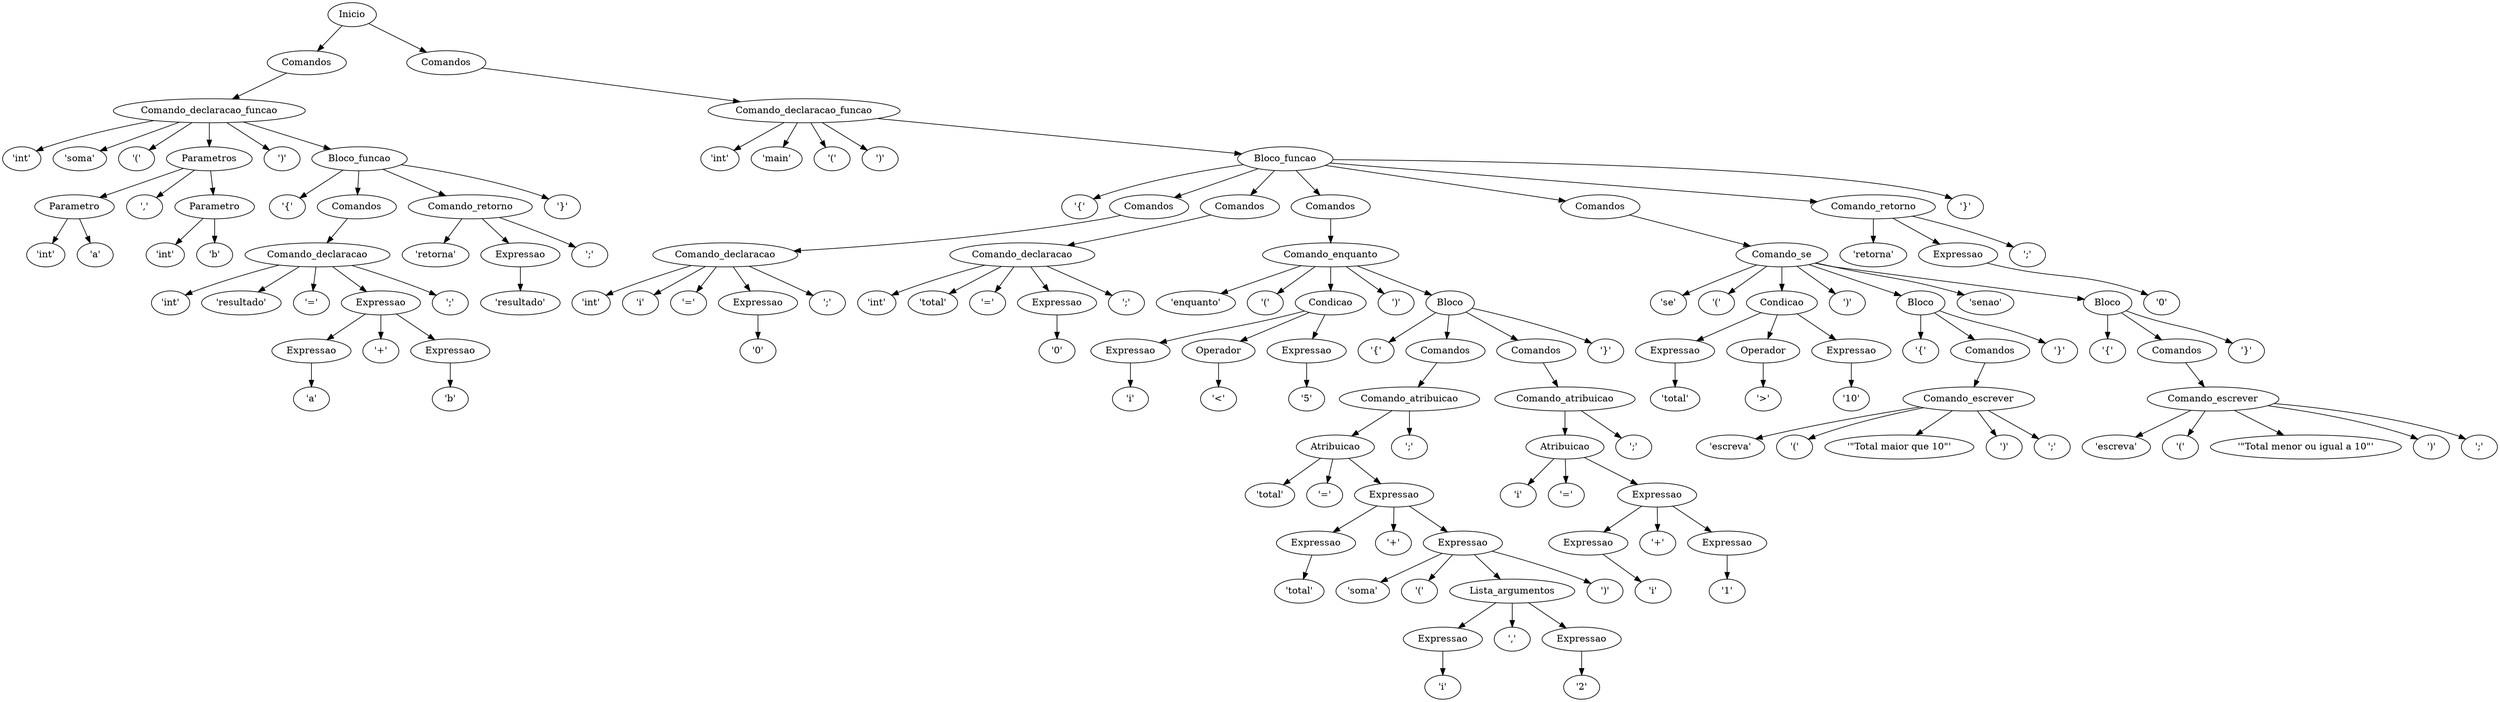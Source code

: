 digraph AST {
n0 [label="Inicio"];
n1 [label="Comandos"];
n2 [label="Comando_declaracao_funcao"];
n3 [label="'int'"];
n2 -> n3;
n4 [label="'soma'"];
n2 -> n4;
n5 [label="'('"];
n2 -> n5;
n6 [label="Parametros"];
n7 [label="Parametro"];
n8 [label="'int'"];
n7 -> n8;
n9 [label="'a'"];
n7 -> n9;
n6 -> n7;
n10 [label="','"];
n6 -> n10;
n11 [label="Parametro"];
n12 [label="'int'"];
n11 -> n12;
n13 [label="'b'"];
n11 -> n13;
n6 -> n11;
n2 -> n6;
n14 [label="')'"];
n2 -> n14;
n15 [label="Bloco_funcao"];
n16 [label="'{'"];
n15 -> n16;
n17 [label="Comandos"];
n18 [label="Comando_declaracao"];
n19 [label="'int'"];
n18 -> n19;
n20 [label="'resultado'"];
n18 -> n20;
n21 [label="'='"];
n18 -> n21;
n22 [label="Expressao"];
n23 [label="Expressao"];
n24 [label="'a'"];
n23 -> n24;
n22 -> n23;
n25 [label="'+'"];
n22 -> n25;
n26 [label="Expressao"];
n27 [label="'b'"];
n26 -> n27;
n22 -> n26;
n18 -> n22;
n28 [label="';'"];
n18 -> n28;
n17 -> n18;
n15 -> n17;
n29 [label="Comando_retorno"];
n30 [label="'retorna'"];
n29 -> n30;
n31 [label="Expressao"];
n32 [label="'resultado'"];
n31 -> n32;
n29 -> n31;
n33 [label="';'"];
n29 -> n33;
n15 -> n29;
n34 [label="'}'"];
n15 -> n34;
n2 -> n15;
n1 -> n2;
n0 -> n1;
n35 [label="Comandos"];
n36 [label="Comando_declaracao_funcao"];
n37 [label="'int'"];
n36 -> n37;
n38 [label="'main'"];
n36 -> n38;
n39 [label="'('"];
n36 -> n39;
n40 [label="')'"];
n36 -> n40;
n41 [label="Bloco_funcao"];
n42 [label="'{'"];
n41 -> n42;
n43 [label="Comandos"];
n44 [label="Comando_declaracao"];
n45 [label="'int'"];
n44 -> n45;
n46 [label="'i'"];
n44 -> n46;
n47 [label="'='"];
n44 -> n47;
n48 [label="Expressao"];
n49 [label="'0'"];
n48 -> n49;
n44 -> n48;
n50 [label="';'"];
n44 -> n50;
n43 -> n44;
n41 -> n43;
n51 [label="Comandos"];
n52 [label="Comando_declaracao"];
n53 [label="'int'"];
n52 -> n53;
n54 [label="'total'"];
n52 -> n54;
n55 [label="'='"];
n52 -> n55;
n56 [label="Expressao"];
n57 [label="'0'"];
n56 -> n57;
n52 -> n56;
n58 [label="';'"];
n52 -> n58;
n51 -> n52;
n41 -> n51;
n59 [label="Comandos"];
n60 [label="Comando_enquanto"];
n61 [label="'enquanto'"];
n60 -> n61;
n62 [label="'('"];
n60 -> n62;
n63 [label="Condicao"];
n64 [label="Expressao"];
n65 [label="'i'"];
n64 -> n65;
n63 -> n64;
n66 [label="Operador"];
n67 [label="'<'"];
n66 -> n67;
n63 -> n66;
n68 [label="Expressao"];
n69 [label="'5'"];
n68 -> n69;
n63 -> n68;
n60 -> n63;
n70 [label="')'"];
n60 -> n70;
n71 [label="Bloco"];
n72 [label="'{'"];
n71 -> n72;
n73 [label="Comandos"];
n74 [label="Comando_atribuicao"];
n75 [label="Atribuicao"];
n76 [label="'total'"];
n75 -> n76;
n77 [label="'='"];
n75 -> n77;
n78 [label="Expressao"];
n79 [label="Expressao"];
n80 [label="'total'"];
n79 -> n80;
n78 -> n79;
n81 [label="'+'"];
n78 -> n81;
n82 [label="Expressao"];
n83 [label="'soma'"];
n82 -> n83;
n84 [label="'('"];
n82 -> n84;
n85 [label="Lista_argumentos"];
n86 [label="Expressao"];
n87 [label="'i'"];
n86 -> n87;
n85 -> n86;
n88 [label="','"];
n85 -> n88;
n89 [label="Expressao"];
n90 [label="'2'"];
n89 -> n90;
n85 -> n89;
n82 -> n85;
n91 [label="')'"];
n82 -> n91;
n78 -> n82;
n75 -> n78;
n74 -> n75;
n92 [label="';'"];
n74 -> n92;
n73 -> n74;
n71 -> n73;
n93 [label="Comandos"];
n94 [label="Comando_atribuicao"];
n95 [label="Atribuicao"];
n96 [label="'i'"];
n95 -> n96;
n97 [label="'='"];
n95 -> n97;
n98 [label="Expressao"];
n99 [label="Expressao"];
n100 [label="'i'"];
n99 -> n100;
n98 -> n99;
n101 [label="'+'"];
n98 -> n101;
n102 [label="Expressao"];
n103 [label="'1'"];
n102 -> n103;
n98 -> n102;
n95 -> n98;
n94 -> n95;
n104 [label="';'"];
n94 -> n104;
n93 -> n94;
n71 -> n93;
n105 [label="'}'"];
n71 -> n105;
n60 -> n71;
n59 -> n60;
n41 -> n59;
n106 [label="Comandos"];
n107 [label="Comando_se"];
n108 [label="'se'"];
n107 -> n108;
n109 [label="'('"];
n107 -> n109;
n110 [label="Condicao"];
n111 [label="Expressao"];
n112 [label="'total'"];
n111 -> n112;
n110 -> n111;
n113 [label="Operador"];
n114 [label="'>'"];
n113 -> n114;
n110 -> n113;
n115 [label="Expressao"];
n116 [label="'10'"];
n115 -> n116;
n110 -> n115;
n107 -> n110;
n117 [label="')'"];
n107 -> n117;
n118 [label="Bloco"];
n119 [label="'{'"];
n118 -> n119;
n120 [label="Comandos"];
n121 [label="Comando_escrever"];
n122 [label="'escreva'"];
n121 -> n122;
n123 [label="'('"];
n121 -> n123;
n124 [label="'\"Total maior que 10\"'"];
n121 -> n124;
n125 [label="')'"];
n121 -> n125;
n126 [label="';'"];
n121 -> n126;
n120 -> n121;
n118 -> n120;
n127 [label="'}'"];
n118 -> n127;
n107 -> n118;
n128 [label="'senao'"];
n107 -> n128;
n129 [label="Bloco"];
n130 [label="'{'"];
n129 -> n130;
n131 [label="Comandos"];
n132 [label="Comando_escrever"];
n133 [label="'escreva'"];
n132 -> n133;
n134 [label="'('"];
n132 -> n134;
n135 [label="'\"Total menor ou igual a 10\"'"];
n132 -> n135;
n136 [label="')'"];
n132 -> n136;
n137 [label="';'"];
n132 -> n137;
n131 -> n132;
n129 -> n131;
n138 [label="'}'"];
n129 -> n138;
n107 -> n129;
n106 -> n107;
n41 -> n106;
n139 [label="Comando_retorno"];
n140 [label="'retorna'"];
n139 -> n140;
n141 [label="Expressao"];
n142 [label="'0'"];
n141 -> n142;
n139 -> n141;
n143 [label="';'"];
n139 -> n143;
n41 -> n139;
n144 [label="'}'"];
n41 -> n144;
n36 -> n41;
n35 -> n36;
n0 -> n35;
}